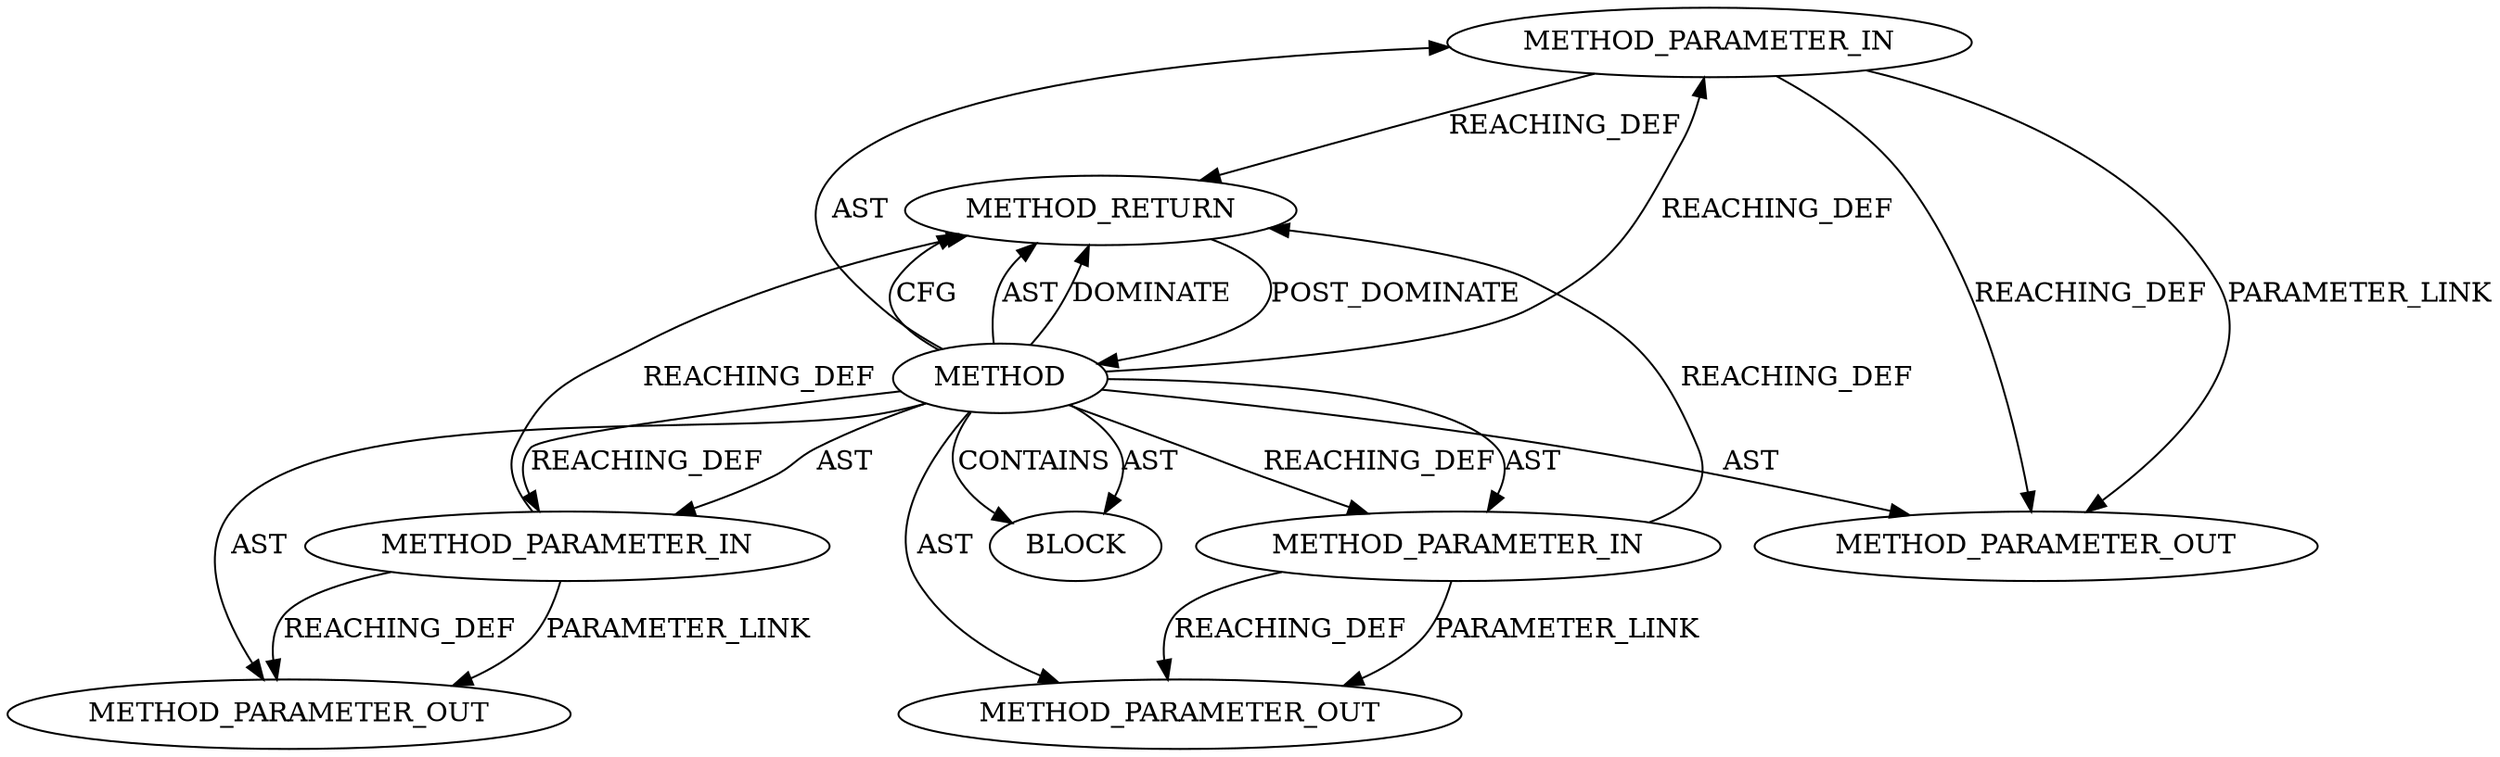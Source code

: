 digraph {
  20337 [label=METHOD_PARAMETER_IN ORDER=2 CODE="p2" IS_VARIADIC=false TYPE_FULL_NAME="ANY" EVALUATION_STRATEGY="BY_VALUE" INDEX=2 NAME="p2"]
  20340 [label=METHOD_RETURN ORDER=2 CODE="RET" TYPE_FULL_NAME="ANY" EVALUATION_STRATEGY="BY_VALUE"]
  22143 [label=METHOD_PARAMETER_OUT ORDER=3 CODE="p3" IS_VARIADIC=false TYPE_FULL_NAME="ANY" EVALUATION_STRATEGY="BY_VALUE" INDEX=3 NAME="p3"]
  20339 [label=BLOCK ORDER=1 ARGUMENT_INDEX=1 CODE="<empty>" TYPE_FULL_NAME="ANY"]
  22142 [label=METHOD_PARAMETER_OUT ORDER=2 CODE="p2" IS_VARIADIC=false TYPE_FULL_NAME="ANY" EVALUATION_STRATEGY="BY_VALUE" INDEX=2 NAME="p2"]
  22141 [label=METHOD_PARAMETER_OUT ORDER=1 CODE="p1" IS_VARIADIC=false TYPE_FULL_NAME="ANY" EVALUATION_STRATEGY="BY_VALUE" INDEX=1 NAME="p1"]
  20336 [label=METHOD_PARAMETER_IN ORDER=1 CODE="p1" IS_VARIADIC=false TYPE_FULL_NAME="ANY" EVALUATION_STRATEGY="BY_VALUE" INDEX=1 NAME="p1"]
  20338 [label=METHOD_PARAMETER_IN ORDER=3 CODE="p3" IS_VARIADIC=false TYPE_FULL_NAME="ANY" EVALUATION_STRATEGY="BY_VALUE" INDEX=3 NAME="p3"]
  20335 [label=METHOD AST_PARENT_TYPE="NAMESPACE_BLOCK" AST_PARENT_FULL_NAME="<global>" ORDER=0 CODE="<empty>" FULL_NAME="tcp_sendmsg_locked" IS_EXTERNAL=true FILENAME="<empty>" SIGNATURE="" NAME="tcp_sendmsg_locked"]
  20337 -> 22142 [label=REACHING_DEF VARIABLE="p2"]
  20335 -> 22143 [label=AST ]
  20338 -> 20340 [label=REACHING_DEF VARIABLE="p3"]
  20337 -> 22142 [label=PARAMETER_LINK ]
  20336 -> 22141 [label=PARAMETER_LINK ]
  20335 -> 20338 [label=AST ]
  20338 -> 22143 [label=PARAMETER_LINK ]
  20335 -> 20336 [label=REACHING_DEF VARIABLE=""]
  20335 -> 20340 [label=CFG ]
  20335 -> 22141 [label=AST ]
  20335 -> 20338 [label=REACHING_DEF VARIABLE=""]
  20335 -> 20340 [label=AST ]
  20335 -> 22142 [label=AST ]
  20335 -> 20339 [label=AST ]
  20337 -> 20340 [label=REACHING_DEF VARIABLE="p2"]
  20340 -> 20335 [label=POST_DOMINATE ]
  20335 -> 20337 [label=REACHING_DEF VARIABLE=""]
  20335 -> 20340 [label=DOMINATE ]
  20335 -> 20339 [label=CONTAINS ]
  20335 -> 20337 [label=AST ]
  20336 -> 22141 [label=REACHING_DEF VARIABLE="p1"]
  20338 -> 22143 [label=REACHING_DEF VARIABLE="p3"]
  20336 -> 20340 [label=REACHING_DEF VARIABLE="p1"]
  20335 -> 20336 [label=AST ]
}
